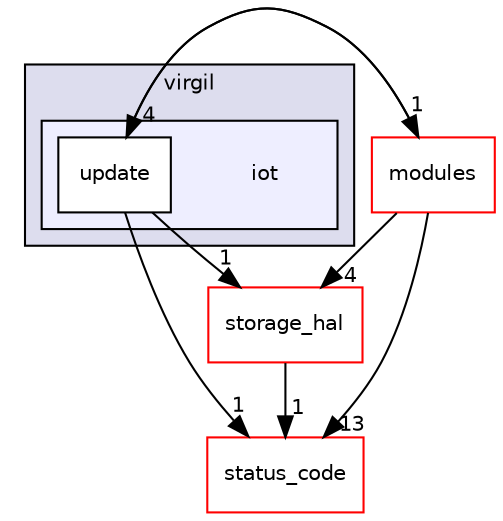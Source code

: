 digraph "iot" {
  compound=true
  node [ fontsize="10", fontname="Helvetica"];
  edge [ labelfontsize="10", labelfontname="Helvetica"];
  subgraph clusterdir_b9911dcfe9dd99dc8ea2924a066dafd5 {
    graph [ bgcolor="#ddddee", pencolor="black", label="virgil" fontname="Helvetica", fontsize="10", URL="dir_b9911dcfe9dd99dc8ea2924a066dafd5.html"]
  subgraph clusterdir_54db81a5e23cdccb621c4f507d9b7534 {
    graph [ bgcolor="#eeeeff", pencolor="black", label="" URL="dir_54db81a5e23cdccb621c4f507d9b7534.html"];
    dir_54db81a5e23cdccb621c4f507d9b7534 [shape=plaintext label="iot"];
    dir_aba51a511142eebe658444236f1374a5 [shape=box label="update" color="black" fillcolor="white" style="filled" URL="dir_aba51a511142eebe658444236f1374a5.html"];
  }
  }
  dir_b62c56929832e2b5d4d4591e43b1d697 [shape=box label="storage_hal" fillcolor="white" style="filled" color="red" URL="dir_b62c56929832e2b5d4d4591e43b1d697.html"];
  dir_e05d7e2b1ecd646af5bb94391405f3b5 [shape=box label="modules" fillcolor="white" style="filled" color="red" URL="dir_e05d7e2b1ecd646af5bb94391405f3b5.html"];
  dir_ce69f04d794f898617ad6ff7228c17b7 [shape=box label="status_code" fillcolor="white" style="filled" color="red" URL="dir_ce69f04d794f898617ad6ff7228c17b7.html"];
  dir_b62c56929832e2b5d4d4591e43b1d697->dir_ce69f04d794f898617ad6ff7228c17b7 [headlabel="1", labeldistance=1.5 headhref="dir_000091_000086.html"];
  dir_aba51a511142eebe658444236f1374a5->dir_b62c56929832e2b5d4d4591e43b1d697 [headlabel="1", labeldistance=1.5 headhref="dir_000105_000091.html"];
  dir_aba51a511142eebe658444236f1374a5->dir_e05d7e2b1ecd646af5bb94391405f3b5 [headlabel="1", labeldistance=1.5 headhref="dir_000105_000008.html"];
  dir_aba51a511142eebe658444236f1374a5->dir_ce69f04d794f898617ad6ff7228c17b7 [headlabel="1", labeldistance=1.5 headhref="dir_000105_000086.html"];
  dir_e05d7e2b1ecd646af5bb94391405f3b5->dir_b62c56929832e2b5d4d4591e43b1d697 [headlabel="4", labeldistance=1.5 headhref="dir_000008_000091.html"];
  dir_e05d7e2b1ecd646af5bb94391405f3b5->dir_aba51a511142eebe658444236f1374a5 [headlabel="4", labeldistance=1.5 headhref="dir_000008_000105.html"];
  dir_e05d7e2b1ecd646af5bb94391405f3b5->dir_ce69f04d794f898617ad6ff7228c17b7 [headlabel="13", labeldistance=1.5 headhref="dir_000008_000086.html"];
}
